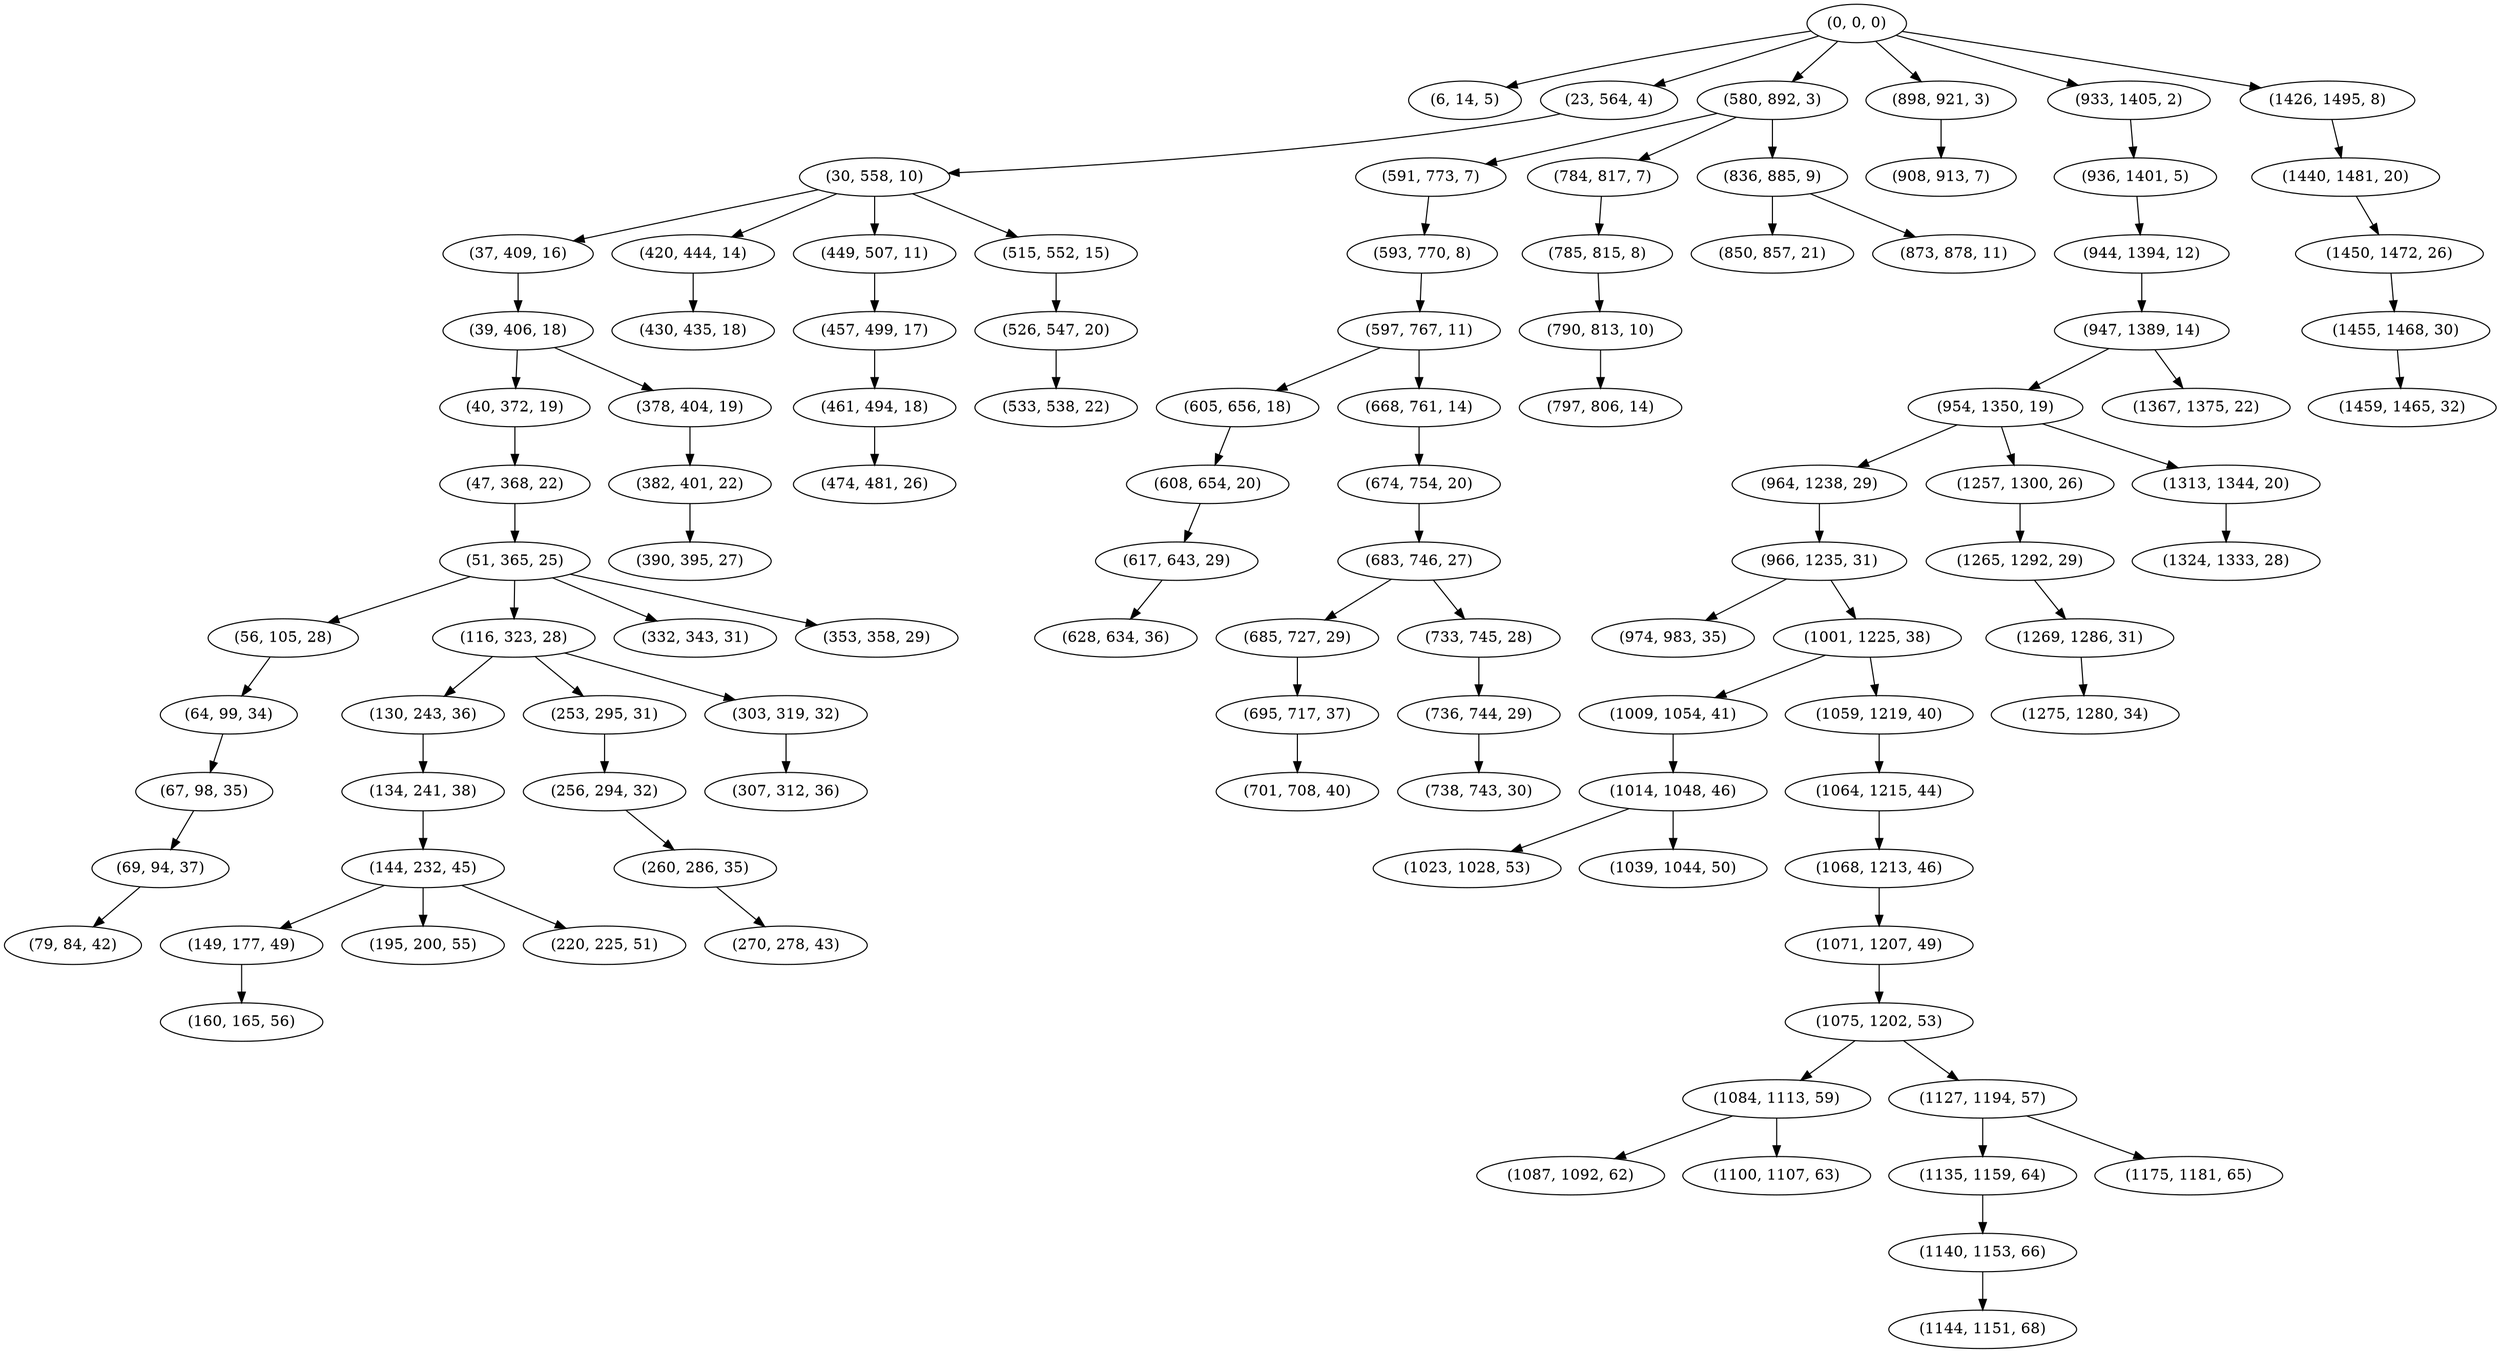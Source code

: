 digraph tree {
    "(0, 0, 0)";
    "(6, 14, 5)";
    "(23, 564, 4)";
    "(30, 558, 10)";
    "(37, 409, 16)";
    "(39, 406, 18)";
    "(40, 372, 19)";
    "(47, 368, 22)";
    "(51, 365, 25)";
    "(56, 105, 28)";
    "(64, 99, 34)";
    "(67, 98, 35)";
    "(69, 94, 37)";
    "(79, 84, 42)";
    "(116, 323, 28)";
    "(130, 243, 36)";
    "(134, 241, 38)";
    "(144, 232, 45)";
    "(149, 177, 49)";
    "(160, 165, 56)";
    "(195, 200, 55)";
    "(220, 225, 51)";
    "(253, 295, 31)";
    "(256, 294, 32)";
    "(260, 286, 35)";
    "(270, 278, 43)";
    "(303, 319, 32)";
    "(307, 312, 36)";
    "(332, 343, 31)";
    "(353, 358, 29)";
    "(378, 404, 19)";
    "(382, 401, 22)";
    "(390, 395, 27)";
    "(420, 444, 14)";
    "(430, 435, 18)";
    "(449, 507, 11)";
    "(457, 499, 17)";
    "(461, 494, 18)";
    "(474, 481, 26)";
    "(515, 552, 15)";
    "(526, 547, 20)";
    "(533, 538, 22)";
    "(580, 892, 3)";
    "(591, 773, 7)";
    "(593, 770, 8)";
    "(597, 767, 11)";
    "(605, 656, 18)";
    "(608, 654, 20)";
    "(617, 643, 29)";
    "(628, 634, 36)";
    "(668, 761, 14)";
    "(674, 754, 20)";
    "(683, 746, 27)";
    "(685, 727, 29)";
    "(695, 717, 37)";
    "(701, 708, 40)";
    "(733, 745, 28)";
    "(736, 744, 29)";
    "(738, 743, 30)";
    "(784, 817, 7)";
    "(785, 815, 8)";
    "(790, 813, 10)";
    "(797, 806, 14)";
    "(836, 885, 9)";
    "(850, 857, 21)";
    "(873, 878, 11)";
    "(898, 921, 3)";
    "(908, 913, 7)";
    "(933, 1405, 2)";
    "(936, 1401, 5)";
    "(944, 1394, 12)";
    "(947, 1389, 14)";
    "(954, 1350, 19)";
    "(964, 1238, 29)";
    "(966, 1235, 31)";
    "(974, 983, 35)";
    "(1001, 1225, 38)";
    "(1009, 1054, 41)";
    "(1014, 1048, 46)";
    "(1023, 1028, 53)";
    "(1039, 1044, 50)";
    "(1059, 1219, 40)";
    "(1064, 1215, 44)";
    "(1068, 1213, 46)";
    "(1071, 1207, 49)";
    "(1075, 1202, 53)";
    "(1084, 1113, 59)";
    "(1087, 1092, 62)";
    "(1100, 1107, 63)";
    "(1127, 1194, 57)";
    "(1135, 1159, 64)";
    "(1140, 1153, 66)";
    "(1144, 1151, 68)";
    "(1175, 1181, 65)";
    "(1257, 1300, 26)";
    "(1265, 1292, 29)";
    "(1269, 1286, 31)";
    "(1275, 1280, 34)";
    "(1313, 1344, 20)";
    "(1324, 1333, 28)";
    "(1367, 1375, 22)";
    "(1426, 1495, 8)";
    "(1440, 1481, 20)";
    "(1450, 1472, 26)";
    "(1455, 1468, 30)";
    "(1459, 1465, 32)";
    "(0, 0, 0)" -> "(6, 14, 5)";
    "(0, 0, 0)" -> "(23, 564, 4)";
    "(0, 0, 0)" -> "(580, 892, 3)";
    "(0, 0, 0)" -> "(898, 921, 3)";
    "(0, 0, 0)" -> "(933, 1405, 2)";
    "(0, 0, 0)" -> "(1426, 1495, 8)";
    "(23, 564, 4)" -> "(30, 558, 10)";
    "(30, 558, 10)" -> "(37, 409, 16)";
    "(30, 558, 10)" -> "(420, 444, 14)";
    "(30, 558, 10)" -> "(449, 507, 11)";
    "(30, 558, 10)" -> "(515, 552, 15)";
    "(37, 409, 16)" -> "(39, 406, 18)";
    "(39, 406, 18)" -> "(40, 372, 19)";
    "(39, 406, 18)" -> "(378, 404, 19)";
    "(40, 372, 19)" -> "(47, 368, 22)";
    "(47, 368, 22)" -> "(51, 365, 25)";
    "(51, 365, 25)" -> "(56, 105, 28)";
    "(51, 365, 25)" -> "(116, 323, 28)";
    "(51, 365, 25)" -> "(332, 343, 31)";
    "(51, 365, 25)" -> "(353, 358, 29)";
    "(56, 105, 28)" -> "(64, 99, 34)";
    "(64, 99, 34)" -> "(67, 98, 35)";
    "(67, 98, 35)" -> "(69, 94, 37)";
    "(69, 94, 37)" -> "(79, 84, 42)";
    "(116, 323, 28)" -> "(130, 243, 36)";
    "(116, 323, 28)" -> "(253, 295, 31)";
    "(116, 323, 28)" -> "(303, 319, 32)";
    "(130, 243, 36)" -> "(134, 241, 38)";
    "(134, 241, 38)" -> "(144, 232, 45)";
    "(144, 232, 45)" -> "(149, 177, 49)";
    "(144, 232, 45)" -> "(195, 200, 55)";
    "(144, 232, 45)" -> "(220, 225, 51)";
    "(149, 177, 49)" -> "(160, 165, 56)";
    "(253, 295, 31)" -> "(256, 294, 32)";
    "(256, 294, 32)" -> "(260, 286, 35)";
    "(260, 286, 35)" -> "(270, 278, 43)";
    "(303, 319, 32)" -> "(307, 312, 36)";
    "(378, 404, 19)" -> "(382, 401, 22)";
    "(382, 401, 22)" -> "(390, 395, 27)";
    "(420, 444, 14)" -> "(430, 435, 18)";
    "(449, 507, 11)" -> "(457, 499, 17)";
    "(457, 499, 17)" -> "(461, 494, 18)";
    "(461, 494, 18)" -> "(474, 481, 26)";
    "(515, 552, 15)" -> "(526, 547, 20)";
    "(526, 547, 20)" -> "(533, 538, 22)";
    "(580, 892, 3)" -> "(591, 773, 7)";
    "(580, 892, 3)" -> "(784, 817, 7)";
    "(580, 892, 3)" -> "(836, 885, 9)";
    "(591, 773, 7)" -> "(593, 770, 8)";
    "(593, 770, 8)" -> "(597, 767, 11)";
    "(597, 767, 11)" -> "(605, 656, 18)";
    "(597, 767, 11)" -> "(668, 761, 14)";
    "(605, 656, 18)" -> "(608, 654, 20)";
    "(608, 654, 20)" -> "(617, 643, 29)";
    "(617, 643, 29)" -> "(628, 634, 36)";
    "(668, 761, 14)" -> "(674, 754, 20)";
    "(674, 754, 20)" -> "(683, 746, 27)";
    "(683, 746, 27)" -> "(685, 727, 29)";
    "(683, 746, 27)" -> "(733, 745, 28)";
    "(685, 727, 29)" -> "(695, 717, 37)";
    "(695, 717, 37)" -> "(701, 708, 40)";
    "(733, 745, 28)" -> "(736, 744, 29)";
    "(736, 744, 29)" -> "(738, 743, 30)";
    "(784, 817, 7)" -> "(785, 815, 8)";
    "(785, 815, 8)" -> "(790, 813, 10)";
    "(790, 813, 10)" -> "(797, 806, 14)";
    "(836, 885, 9)" -> "(850, 857, 21)";
    "(836, 885, 9)" -> "(873, 878, 11)";
    "(898, 921, 3)" -> "(908, 913, 7)";
    "(933, 1405, 2)" -> "(936, 1401, 5)";
    "(936, 1401, 5)" -> "(944, 1394, 12)";
    "(944, 1394, 12)" -> "(947, 1389, 14)";
    "(947, 1389, 14)" -> "(954, 1350, 19)";
    "(947, 1389, 14)" -> "(1367, 1375, 22)";
    "(954, 1350, 19)" -> "(964, 1238, 29)";
    "(954, 1350, 19)" -> "(1257, 1300, 26)";
    "(954, 1350, 19)" -> "(1313, 1344, 20)";
    "(964, 1238, 29)" -> "(966, 1235, 31)";
    "(966, 1235, 31)" -> "(974, 983, 35)";
    "(966, 1235, 31)" -> "(1001, 1225, 38)";
    "(1001, 1225, 38)" -> "(1009, 1054, 41)";
    "(1001, 1225, 38)" -> "(1059, 1219, 40)";
    "(1009, 1054, 41)" -> "(1014, 1048, 46)";
    "(1014, 1048, 46)" -> "(1023, 1028, 53)";
    "(1014, 1048, 46)" -> "(1039, 1044, 50)";
    "(1059, 1219, 40)" -> "(1064, 1215, 44)";
    "(1064, 1215, 44)" -> "(1068, 1213, 46)";
    "(1068, 1213, 46)" -> "(1071, 1207, 49)";
    "(1071, 1207, 49)" -> "(1075, 1202, 53)";
    "(1075, 1202, 53)" -> "(1084, 1113, 59)";
    "(1075, 1202, 53)" -> "(1127, 1194, 57)";
    "(1084, 1113, 59)" -> "(1087, 1092, 62)";
    "(1084, 1113, 59)" -> "(1100, 1107, 63)";
    "(1127, 1194, 57)" -> "(1135, 1159, 64)";
    "(1127, 1194, 57)" -> "(1175, 1181, 65)";
    "(1135, 1159, 64)" -> "(1140, 1153, 66)";
    "(1140, 1153, 66)" -> "(1144, 1151, 68)";
    "(1257, 1300, 26)" -> "(1265, 1292, 29)";
    "(1265, 1292, 29)" -> "(1269, 1286, 31)";
    "(1269, 1286, 31)" -> "(1275, 1280, 34)";
    "(1313, 1344, 20)" -> "(1324, 1333, 28)";
    "(1426, 1495, 8)" -> "(1440, 1481, 20)";
    "(1440, 1481, 20)" -> "(1450, 1472, 26)";
    "(1450, 1472, 26)" -> "(1455, 1468, 30)";
    "(1455, 1468, 30)" -> "(1459, 1465, 32)";
}
